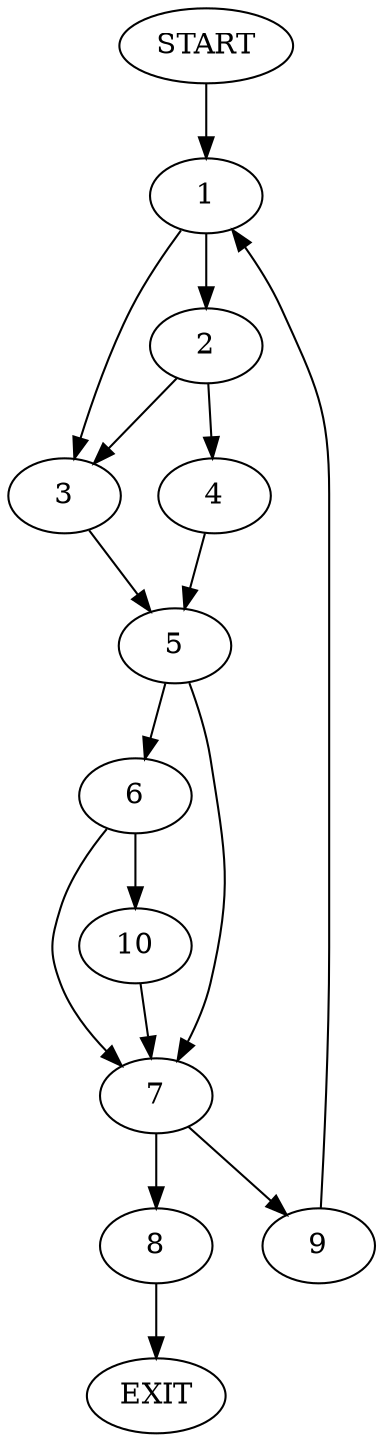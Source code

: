 digraph {
0 [label="START"]
11 [label="EXIT"]
0 -> 1
1 -> 2
1 -> 3
2 -> 4
2 -> 3
3 -> 5
4 -> 5
5 -> 6
5 -> 7
7 -> 8
7 -> 9
6 -> 7
6 -> 10
10 -> 7
9 -> 1
8 -> 11
}
